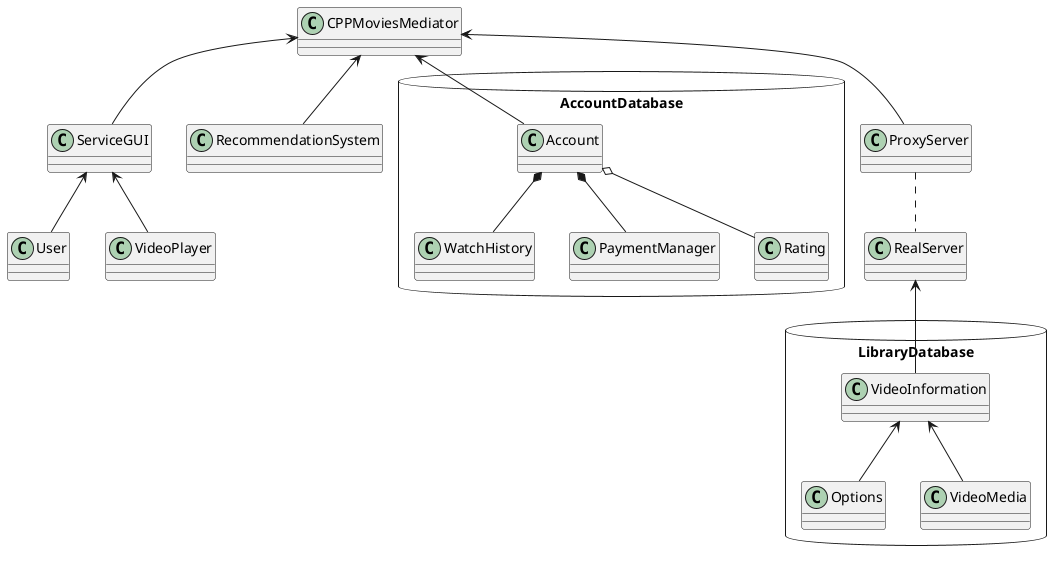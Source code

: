 @startuml
'https://plantuml.com/class-diagram

class User


package AccountDatabase <<Database>> {
class WatchHistory
class PaymentManager
class Account
class Rating

Account *-- PaymentManager
Account *-- WatchHistory
Account o-- Rating
}


class ServiceGUI
ServiceGUI <-- User

class VideoPlayer
ServiceGUI <-- VideoPlayer

class RecommendationSystem
class CPPMoviesMediator
CPPMoviesMediator <-- RecommendationSystem
CPPMoviesMediator <-- ServiceGUI
CPPMoviesMediator <-- Account





package LibraryDatabase <<Database>> {
class VideoInformation
class Options
class VideoMedia

VideoInformation <-- Options
VideoInformation <-- VideoMedia
}

class RealServer
class ProxyServer

CPPMoviesMediator <-- ProxyServer
ProxyServer .. RealServer

RealServer <-- VideoInformation




@enduml